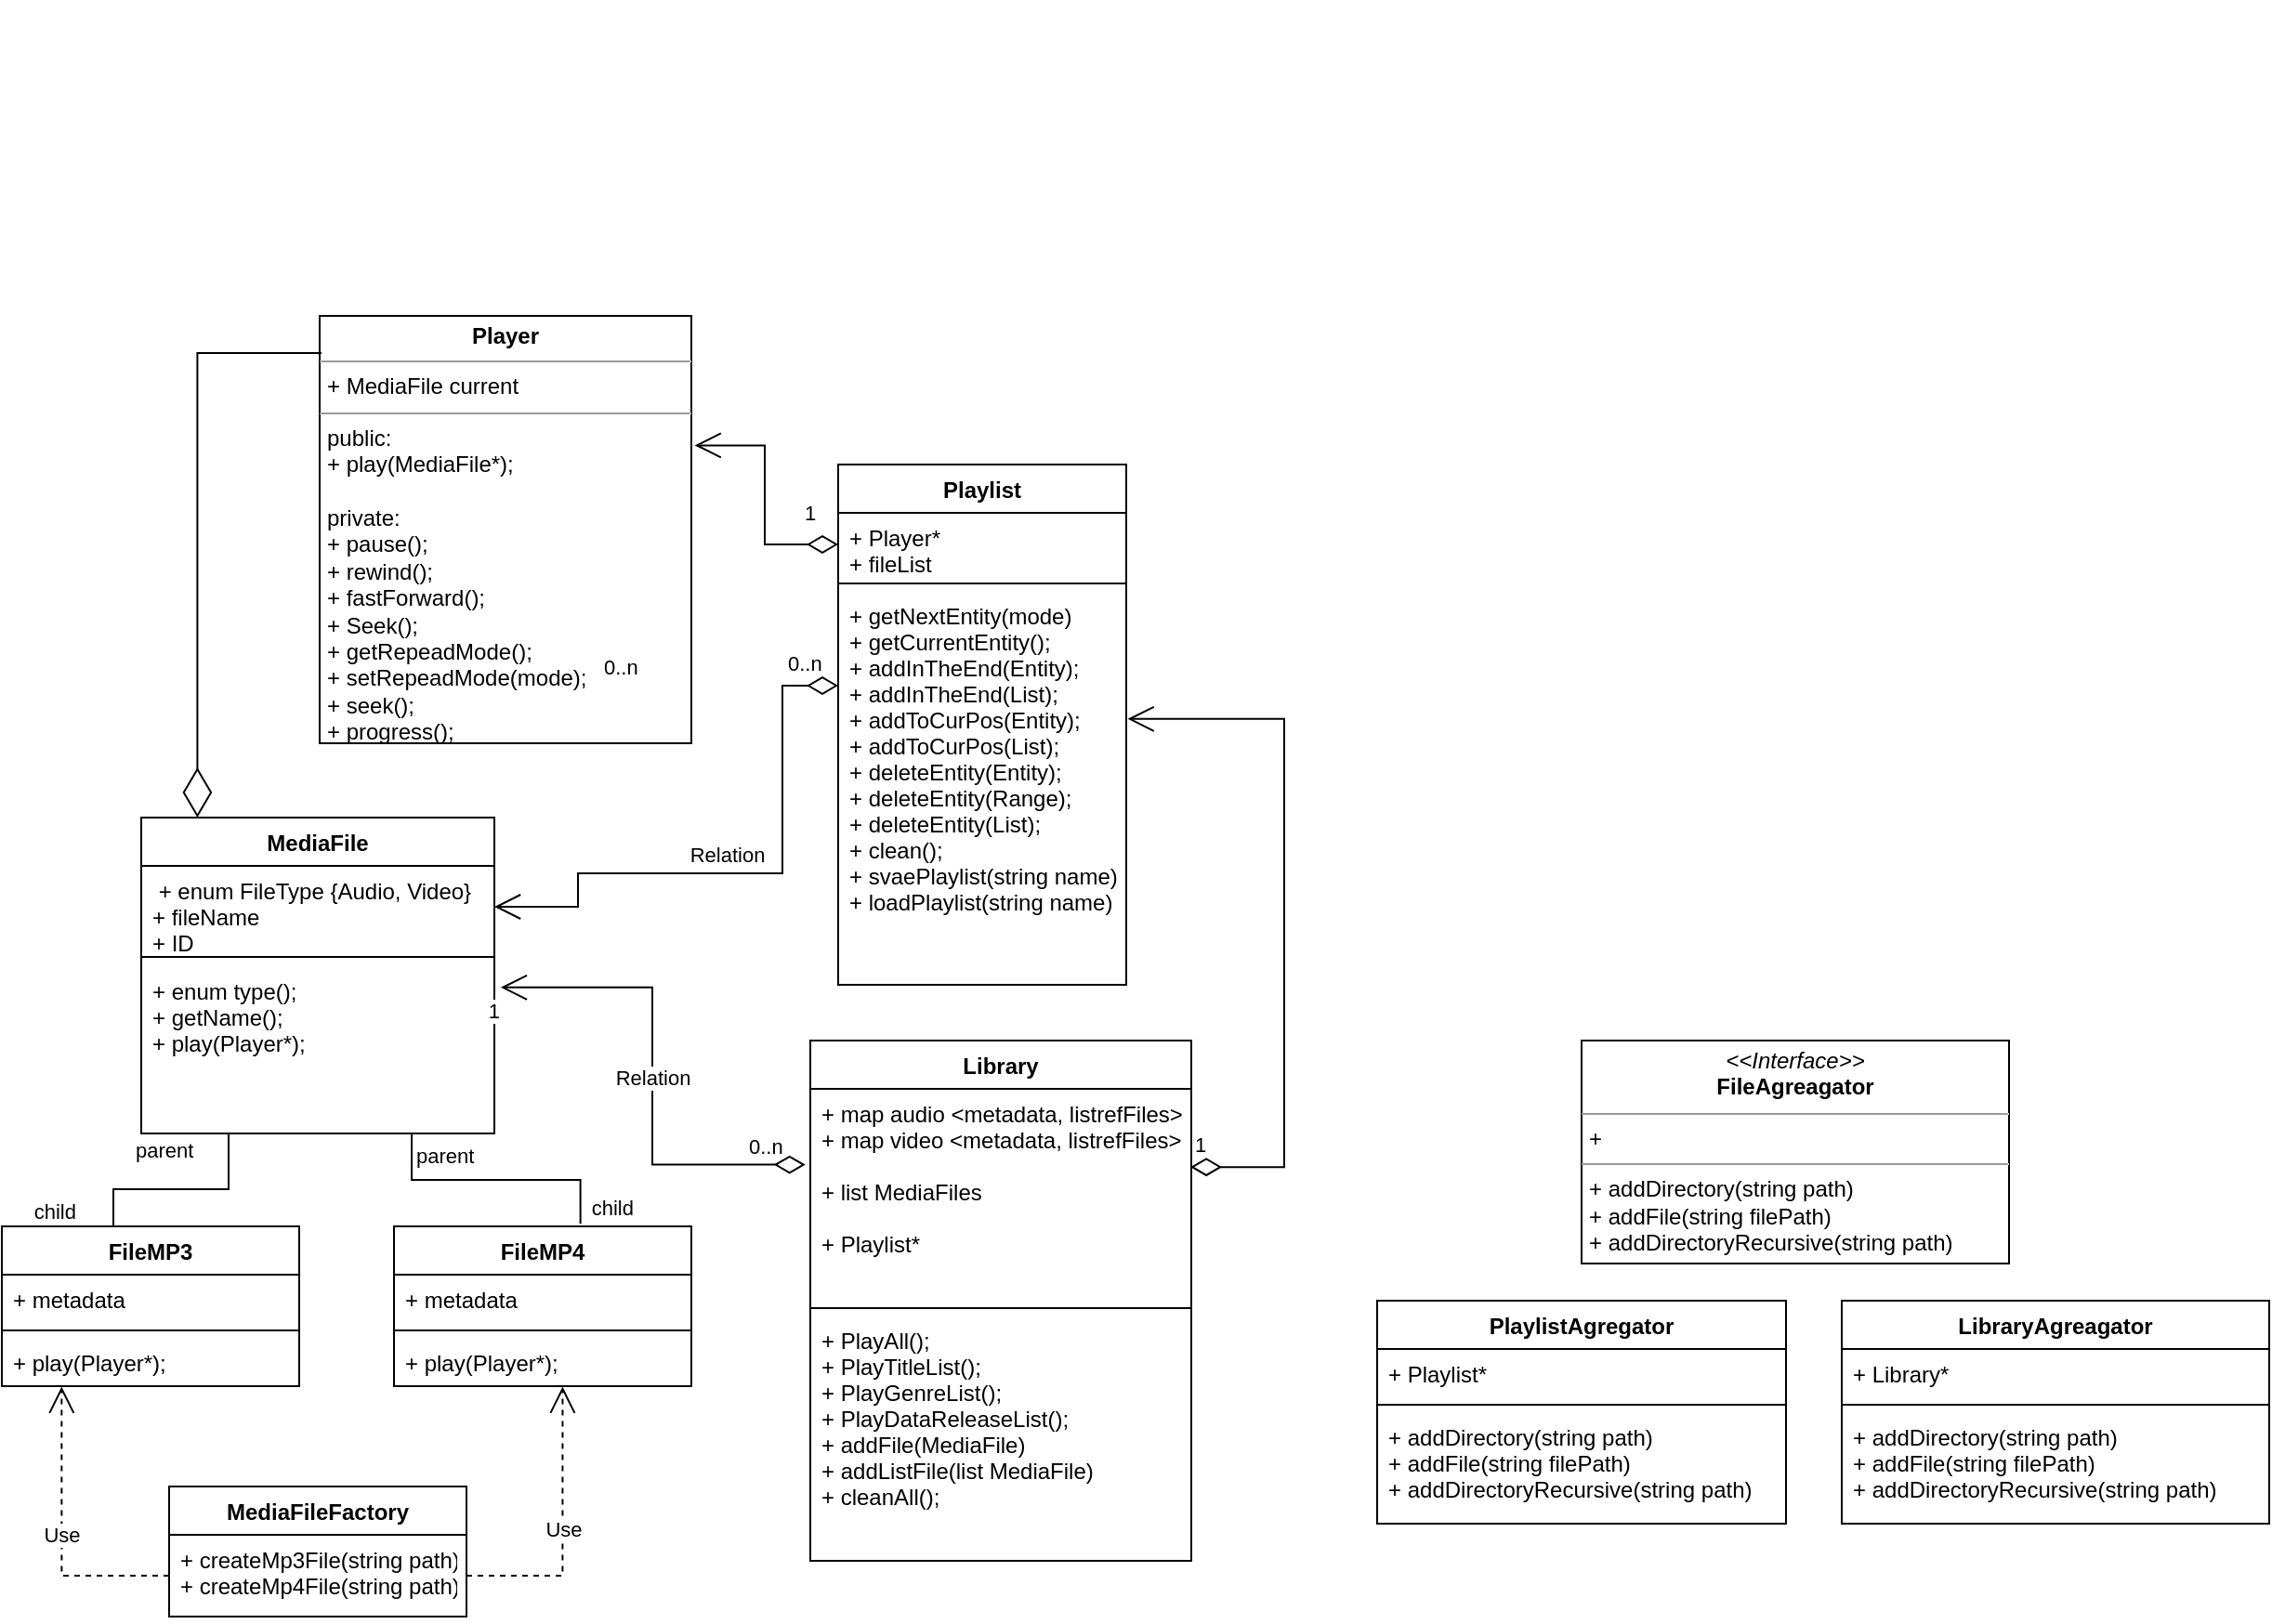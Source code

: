 <mxfile compressed="true" version="15.4.0" type="device"><diagram name="Page-1" id="c4acf3e9-155e-7222-9cf6-157b1a14988f"><mxGraphModel dx="1811" dy="2670" grid="1" gridSize="10" guides="1" tooltips="1" connect="1" arrows="1" fold="1" page="1" pageScale="1" pageWidth="850" pageHeight="1100" background="none" math="0" shadow="0"><root><mxCell id="0"/><mxCell id="1" parent="0"/><mxCell id="mg68praNSwppubRS1h-O-7" value="&lt;p style=&quot;margin: 0px ; margin-top: 4px ; text-align: center&quot;&gt;&lt;b&gt;Player&lt;/b&gt;&lt;/p&gt;&lt;hr size=&quot;1&quot;&gt;&lt;p style=&quot;margin: 0px ; margin-left: 4px&quot;&gt;+ MediaFile current&lt;/p&gt;&lt;hr size=&quot;1&quot;&gt;&lt;p style=&quot;margin: 0px ; margin-left: 4px&quot;&gt;public:&lt;/p&gt;&lt;p style=&quot;margin: 0px ; margin-left: 4px&quot;&gt;+ play(MediaFile*);&amp;nbsp;&lt;/p&gt;&lt;p style=&quot;margin: 0px ; margin-left: 4px&quot;&gt;&lt;br&gt;&lt;/p&gt;&lt;p style=&quot;margin: 0px ; margin-left: 4px&quot;&gt;private:&lt;/p&gt;&lt;p style=&quot;margin: 0px ; margin-left: 4px&quot;&gt;+ pause();&lt;/p&gt;&lt;p style=&quot;margin: 0px ; margin-left: 4px&quot;&gt;+ rewind();&lt;/p&gt;&lt;p style=&quot;margin: 0px ; margin-left: 4px&quot;&gt;+ fastForward();&lt;/p&gt;&lt;p style=&quot;margin: 0px ; margin-left: 4px&quot;&gt;+ Seek();&lt;/p&gt;&lt;p style=&quot;margin: 0px ; margin-left: 4px&quot;&gt;+ getRepeadMode();&lt;/p&gt;&lt;p style=&quot;margin: 0px ; margin-left: 4px&quot;&gt;+ setRepeadMode(mode);&lt;br&gt;&lt;/p&gt;&lt;p style=&quot;margin: 0px ; margin-left: 4px&quot;&gt;+ seek();&lt;/p&gt;&lt;p style=&quot;margin: 0px ; margin-left: 4px&quot;&gt;+ progress();&lt;/p&gt;" style="verticalAlign=top;align=left;overflow=fill;fontSize=12;fontFamily=Helvetica;html=1;" parent="1" vertex="1"><mxGeometry x="161" y="-1150" width="200" height="230" as="geometry"/></mxCell><mxCell id="mg68praNSwppubRS1h-O-39" value="MediaFile" style="swimlane;fontStyle=1;align=center;verticalAlign=top;childLayout=stackLayout;horizontal=1;startSize=26;horizontalStack=0;resizeParent=1;resizeParentMax=0;resizeLast=0;collapsible=1;marginBottom=0;" parent="1" vertex="1"><mxGeometry x="65" y="-880" width="190" height="170" as="geometry"/></mxCell><mxCell id="mg68praNSwppubRS1h-O-40" value=" + enum FileType {Audio, Video}&#10;+ fileName&#10;+ ID&#10;" style="text;strokeColor=none;fillColor=none;align=left;verticalAlign=top;spacingLeft=4;spacingRight=4;overflow=hidden;rotatable=0;points=[[0,0.5],[1,0.5]];portConstraint=eastwest;" parent="mg68praNSwppubRS1h-O-39" vertex="1"><mxGeometry y="26" width="190" height="44" as="geometry"/></mxCell><mxCell id="mg68praNSwppubRS1h-O-41" value="" style="line;strokeWidth=1;fillColor=none;align=left;verticalAlign=middle;spacingTop=-1;spacingLeft=3;spacingRight=3;rotatable=0;labelPosition=right;points=[];portConstraint=eastwest;" parent="mg68praNSwppubRS1h-O-39" vertex="1"><mxGeometry y="70" width="190" height="10" as="geometry"/></mxCell><mxCell id="mg68praNSwppubRS1h-O-42" value="+ enum type();&#10;+ getName();&#10;+ play(Player*);" style="text;strokeColor=none;fillColor=none;align=left;verticalAlign=top;spacingLeft=4;spacingRight=4;overflow=hidden;rotatable=0;points=[[0,0.5],[1,0.5]];portConstraint=eastwest;" parent="mg68praNSwppubRS1h-O-39" vertex="1"><mxGeometry y="80" width="190" height="90" as="geometry"/></mxCell><mxCell id="mg68praNSwppubRS1h-O-48" value="Playlist" style="swimlane;fontStyle=1;align=center;verticalAlign=top;childLayout=stackLayout;horizontal=1;startSize=26;horizontalStack=0;resizeParent=1;resizeParentMax=0;resizeLast=0;collapsible=1;marginBottom=0;" parent="1" vertex="1"><mxGeometry x="440" y="-1070" width="155" height="280" as="geometry"><mxRectangle x="600" y="-1040" width="70" height="26" as="alternateBounds"/></mxGeometry></mxCell><mxCell id="mg68praNSwppubRS1h-O-49" value="+ Player*&#10;+ fileList" style="text;strokeColor=none;fillColor=none;align=left;verticalAlign=top;spacingLeft=4;spacingRight=4;overflow=hidden;rotatable=0;points=[[0,0.5],[1,0.5]];portConstraint=eastwest;" parent="mg68praNSwppubRS1h-O-48" vertex="1"><mxGeometry y="26" width="155" height="34" as="geometry"/></mxCell><mxCell id="mg68praNSwppubRS1h-O-50" value="" style="line;strokeWidth=1;fillColor=none;align=left;verticalAlign=middle;spacingTop=-1;spacingLeft=3;spacingRight=3;rotatable=0;labelPosition=right;points=[];portConstraint=eastwest;" parent="mg68praNSwppubRS1h-O-48" vertex="1"><mxGeometry y="60" width="155" height="8" as="geometry"/></mxCell><mxCell id="mg68praNSwppubRS1h-O-51" value="+ getNextEntity(mode)&#10;+ getCurrentEntity();&#10;+ addInTheEnd(Entity);&#10;+ addInTheEnd(List);&#10;+ addToCurPos(Entity);&#10;+ addToCurPos(List);&#10;+ deleteEntity(Entity);&#10;+ deleteEntity(Range);&#10;+ deleteEntity(List);&#10;+ clean();&#10;+ svaePlaylist(string name)&#10;+ loadPlaylist(string name)" style="text;strokeColor=none;fillColor=none;align=left;verticalAlign=top;spacingLeft=4;spacingRight=4;overflow=hidden;rotatable=0;points=[[0,0.5],[1,0.5]];portConstraint=eastwest;" parent="mg68praNSwppubRS1h-O-48" vertex="1"><mxGeometry y="68" width="155" height="212" as="geometry"/></mxCell><mxCell id="ANN4Prc9fPFq4LbOOFLH-1" value="MediaFileFactory" style="swimlane;fontStyle=1;align=center;verticalAlign=top;childLayout=stackLayout;horizontal=1;startSize=26;horizontalStack=0;resizeParent=1;resizeParentMax=0;resizeLast=0;collapsible=1;marginBottom=0;" parent="1" vertex="1"><mxGeometry x="80" y="-520" width="160" height="70" as="geometry"/></mxCell><mxCell id="ANN4Prc9fPFq4LbOOFLH-4" value="+ createMp3File(string path);&#10;+ createMp4File(string path);" style="text;strokeColor=none;fillColor=none;align=left;verticalAlign=top;spacingLeft=4;spacingRight=4;overflow=hidden;rotatable=0;points=[[0,0.5],[1,0.5]];portConstraint=eastwest;" parent="ANN4Prc9fPFq4LbOOFLH-1" vertex="1"><mxGeometry y="26" width="160" height="44" as="geometry"/></mxCell><mxCell id="ANN4Prc9fPFq4LbOOFLH-9" value="FileMP3" style="swimlane;fontStyle=1;align=center;verticalAlign=top;childLayout=stackLayout;horizontal=1;startSize=26;horizontalStack=0;resizeParent=1;resizeParentMax=0;resizeLast=0;collapsible=1;marginBottom=0;" parent="1" vertex="1"><mxGeometry x="-10" y="-660" width="160" height="86" as="geometry"/></mxCell><mxCell id="ANN4Prc9fPFq4LbOOFLH-10" value="+ metadata" style="text;strokeColor=none;fillColor=none;align=left;verticalAlign=top;spacingLeft=4;spacingRight=4;overflow=hidden;rotatable=0;points=[[0,0.5],[1,0.5]];portConstraint=eastwest;" parent="ANN4Prc9fPFq4LbOOFLH-9" vertex="1"><mxGeometry y="26" width="160" height="26" as="geometry"/></mxCell><mxCell id="ANN4Prc9fPFq4LbOOFLH-11" value="" style="line;strokeWidth=1;fillColor=none;align=left;verticalAlign=middle;spacingTop=-1;spacingLeft=3;spacingRight=3;rotatable=0;labelPosition=right;points=[];portConstraint=eastwest;" parent="ANN4Prc9fPFq4LbOOFLH-9" vertex="1"><mxGeometry y="52" width="160" height="8" as="geometry"/></mxCell><mxCell id="ANN4Prc9fPFq4LbOOFLH-12" value="+ play(Player*);" style="text;strokeColor=none;fillColor=none;align=left;verticalAlign=top;spacingLeft=4;spacingRight=4;overflow=hidden;rotatable=0;points=[[0,0.5],[1,0.5]];portConstraint=eastwest;" parent="ANN4Prc9fPFq4LbOOFLH-9" vertex="1"><mxGeometry y="60" width="160" height="26" as="geometry"/></mxCell><mxCell id="ANN4Prc9fPFq4LbOOFLH-17" value="FileMP4" style="swimlane;fontStyle=1;align=center;verticalAlign=top;childLayout=stackLayout;horizontal=1;startSize=26;horizontalStack=0;resizeParent=1;resizeParentMax=0;resizeLast=0;collapsible=1;marginBottom=0;" parent="1" vertex="1"><mxGeometry x="201" y="-660" width="160" height="86" as="geometry"/></mxCell><mxCell id="ANN4Prc9fPFq4LbOOFLH-18" value="+ metadata" style="text;strokeColor=none;fillColor=none;align=left;verticalAlign=top;spacingLeft=4;spacingRight=4;overflow=hidden;rotatable=0;points=[[0,0.5],[1,0.5]];portConstraint=eastwest;" parent="ANN4Prc9fPFq4LbOOFLH-17" vertex="1"><mxGeometry y="26" width="160" height="26" as="geometry"/></mxCell><mxCell id="ANN4Prc9fPFq4LbOOFLH-19" value="" style="line;strokeWidth=1;fillColor=none;align=left;verticalAlign=middle;spacingTop=-1;spacingLeft=3;spacingRight=3;rotatable=0;labelPosition=right;points=[];portConstraint=eastwest;" parent="ANN4Prc9fPFq4LbOOFLH-17" vertex="1"><mxGeometry y="52" width="160" height="8" as="geometry"/></mxCell><mxCell id="ANN4Prc9fPFq4LbOOFLH-20" value="+ play(Player*);" style="text;strokeColor=none;fillColor=none;align=left;verticalAlign=top;spacingLeft=4;spacingRight=4;overflow=hidden;rotatable=0;points=[[0,0.5],[1,0.5]];portConstraint=eastwest;" parent="ANN4Prc9fPFq4LbOOFLH-17" vertex="1"><mxGeometry y="60" width="160" height="26" as="geometry"/></mxCell><mxCell id="ANN4Prc9fPFq4LbOOFLH-40" value="Library" style="swimlane;fontStyle=1;align=center;verticalAlign=top;childLayout=stackLayout;horizontal=1;startSize=26;horizontalStack=0;resizeParent=1;resizeParentMax=0;resizeLast=0;collapsible=1;marginBottom=0;" parent="1" vertex="1"><mxGeometry x="425" y="-760" width="205" height="280" as="geometry"/></mxCell><mxCell id="ANN4Prc9fPFq4LbOOFLH-41" value="+ map audio &lt;metadata, listrefFiles&gt;&#10;+ map video &lt;metadata, listrefFiles&gt;&#10;&#10;+ list MediaFiles&#10;&#10;+ Playlist*" style="text;strokeColor=none;fillColor=none;align=left;verticalAlign=top;spacingLeft=4;spacingRight=4;overflow=hidden;rotatable=0;points=[[0,0.5],[1,0.5]];portConstraint=eastwest;" parent="ANN4Prc9fPFq4LbOOFLH-40" vertex="1"><mxGeometry y="26" width="205" height="114" as="geometry"/></mxCell><mxCell id="ANN4Prc9fPFq4LbOOFLH-42" value="" style="line;strokeWidth=1;fillColor=none;align=left;verticalAlign=middle;spacingTop=-1;spacingLeft=3;spacingRight=3;rotatable=0;labelPosition=right;points=[];portConstraint=eastwest;" parent="ANN4Prc9fPFq4LbOOFLH-40" vertex="1"><mxGeometry y="140" width="205" height="8" as="geometry"/></mxCell><mxCell id="ANN4Prc9fPFq4LbOOFLH-43" value="+ PlayAll();&#10;+ PlayTitleList();&#10;+ PlayGenreList();&#10;+ PlayDataReleaseList();&#10;+ addFile(MediaFile)&#10;+ addListFile(list MediaFile)&#10;+ cleanAll();" style="text;strokeColor=none;fillColor=none;align=left;verticalAlign=top;spacingLeft=4;spacingRight=4;overflow=hidden;rotatable=0;points=[[0,0.5],[1,0.5]];portConstraint=eastwest;" parent="ANN4Prc9fPFq4LbOOFLH-40" vertex="1"><mxGeometry y="148" width="205" height="132" as="geometry"/></mxCell><mxCell id="ANN4Prc9fPFq4LbOOFLH-46" value="" style="endArrow=none;html=1;edgeStyle=orthogonalEdgeStyle;rounded=0;entryX=0.627;entryY=-0.016;entryDx=0;entryDy=0;entryPerimeter=0;exitX=0.766;exitY=1;exitDx=0;exitDy=0;exitPerimeter=0;" parent="1" source="mg68praNSwppubRS1h-O-42" target="ANN4Prc9fPFq4LbOOFLH-17" edge="1"><mxGeometry relative="1" as="geometry"><mxPoint x="380" y="-950" as="sourcePoint"/><mxPoint x="540" y="-950" as="targetPoint"/></mxGeometry></mxCell><mxCell id="ANN4Prc9fPFq4LbOOFLH-47" value="parent" style="edgeLabel;resizable=0;html=1;align=left;verticalAlign=bottom;" parent="ANN4Prc9fPFq4LbOOFLH-46" connectable="0" vertex="1"><mxGeometry x="-1" relative="1" as="geometry"><mxPoint y="20" as="offset"/></mxGeometry></mxCell><mxCell id="ANN4Prc9fPFq4LbOOFLH-48" value="child" style="edgeLabel;resizable=0;html=1;align=right;verticalAlign=bottom;" parent="ANN4Prc9fPFq4LbOOFLH-46" connectable="0" vertex="1"><mxGeometry x="1" relative="1" as="geometry"><mxPoint x="29" as="offset"/></mxGeometry></mxCell><mxCell id="ANN4Prc9fPFq4LbOOFLH-49" value="" style="endArrow=none;html=1;edgeStyle=orthogonalEdgeStyle;rounded=0;entryX=0.25;entryY=0;entryDx=0;entryDy=0;" parent="1" target="ANN4Prc9fPFq4LbOOFLH-9" edge="1"><mxGeometry relative="1" as="geometry"><mxPoint x="112" y="-710" as="sourcePoint"/><mxPoint x="430" y="-707" as="targetPoint"/><Array as="points"><mxPoint x="112" y="-680"/><mxPoint x="50" y="-680"/></Array></mxGeometry></mxCell><mxCell id="ANN4Prc9fPFq4LbOOFLH-50" value="parent" style="edgeLabel;resizable=0;html=1;align=left;verticalAlign=bottom;" parent="ANN4Prc9fPFq4LbOOFLH-49" connectable="0" vertex="1"><mxGeometry x="-1" relative="1" as="geometry"><mxPoint x="-52" y="17" as="offset"/></mxGeometry></mxCell><mxCell id="ANN4Prc9fPFq4LbOOFLH-51" value="child" style="edgeLabel;resizable=0;html=1;align=right;verticalAlign=bottom;" parent="ANN4Prc9fPFq4LbOOFLH-49" connectable="0" vertex="1"><mxGeometry x="1" relative="1" as="geometry"/></mxCell><mxCell id="ANN4Prc9fPFq4LbOOFLH-63" value="Use" style="endArrow=open;endSize=12;dashed=1;html=1;rounded=0;edgeStyle=orthogonalEdgeStyle;exitX=0;exitY=0.5;exitDx=0;exitDy=0;entryX=0.201;entryY=1.012;entryDx=0;entryDy=0;entryPerimeter=0;" parent="1" source="ANN4Prc9fPFq4LbOOFLH-4" target="ANN4Prc9fPFq4LbOOFLH-12" edge="1"><mxGeometry width="160" relative="1" as="geometry"><mxPoint x="380" y="-690" as="sourcePoint"/><mxPoint x="540" y="-690" as="targetPoint"/></mxGeometry></mxCell><mxCell id="ANN4Prc9fPFq4LbOOFLH-64" value="Use" style="endArrow=open;endSize=12;dashed=1;html=1;rounded=0;edgeStyle=orthogonalEdgeStyle;exitX=1;exitY=0.5;exitDx=0;exitDy=0;entryX=0.567;entryY=1.012;entryDx=0;entryDy=0;entryPerimeter=0;" parent="1" source="ANN4Prc9fPFq4LbOOFLH-4" target="ANN4Prc9fPFq4LbOOFLH-20" edge="1"><mxGeometry width="160" relative="1" as="geometry"><mxPoint x="380" y="-690" as="sourcePoint"/><mxPoint x="540" y="-690" as="targetPoint"/></mxGeometry></mxCell><mxCell id="ANN4Prc9fPFq4LbOOFLH-69" value="" style="endArrow=diamondThin;endFill=0;endSize=24;html=1;rounded=0;edgeStyle=orthogonalEdgeStyle;entryX=0.159;entryY=0;entryDx=0;entryDy=0;entryPerimeter=0;" parent="1" target="mg68praNSwppubRS1h-O-39" edge="1"><mxGeometry width="160" relative="1" as="geometry"><mxPoint x="162" y="-1130" as="sourcePoint"/><mxPoint x="630" y="-1030" as="targetPoint"/><Array as="points"><mxPoint x="162" y="-1130"/><mxPoint x="95" y="-1130"/></Array></mxGeometry></mxCell><mxCell id="ANN4Prc9fPFq4LbOOFLH-71" value="Relation" style="endArrow=open;html=1;endSize=12;startArrow=diamondThin;startSize=14;startFill=0;edgeStyle=orthogonalEdgeStyle;rounded=0;entryX=1;entryY=0.5;entryDx=0;entryDy=0;" parent="1" source="mg68praNSwppubRS1h-O-51" target="mg68praNSwppubRS1h-O-40" edge="1"><mxGeometry x="0.059" y="-10" relative="1" as="geometry"><mxPoint x="110" y="-970" as="sourcePoint"/><mxPoint x="270" y="-970" as="targetPoint"/><Array as="points"><mxPoint x="410" y="-951"/><mxPoint x="410" y="-850"/><mxPoint x="300" y="-850"/><mxPoint x="300" y="-832"/></Array><mxPoint as="offset"/></mxGeometry></mxCell><mxCell id="ANN4Prc9fPFq4LbOOFLH-72" value="0..n" style="edgeLabel;resizable=0;html=1;align=left;verticalAlign=top;" parent="ANN4Prc9fPFq4LbOOFLH-71" connectable="0" vertex="1"><mxGeometry x="-1" relative="1" as="geometry"><mxPoint x="-128" y="-23" as="offset"/></mxGeometry></mxCell><mxCell id="ANN4Prc9fPFq4LbOOFLH-77" value="0..n" style="edgeLabel;resizable=0;html=1;align=left;verticalAlign=top;" parent="1" connectable="0" vertex="1"><mxGeometry x="201.005" y="-1320" as="geometry"><mxPoint x="210" y="344" as="offset"/></mxGeometry></mxCell><mxCell id="ANN4Prc9fPFq4LbOOFLH-98" value="&lt;p style=&quot;margin: 0px ; margin-top: 4px ; text-align: center&quot;&gt;&lt;i&gt;&amp;lt;&amp;lt;Interface&amp;gt;&amp;gt;&lt;/i&gt;&lt;br&gt;&lt;b&gt;FileAgreagator&lt;/b&gt;&lt;/p&gt;&lt;hr size=&quot;1&quot;&gt;&lt;p style=&quot;margin: 0px ; margin-left: 4px&quot;&gt;+&amp;nbsp;&lt;br&gt;&lt;/p&gt;&lt;hr size=&quot;1&quot;&gt;&lt;p style=&quot;margin: 0px ; margin-left: 4px&quot;&gt;+ addDirectory(string path)&lt;/p&gt;&lt;p style=&quot;margin: 0px ; margin-left: 4px&quot;&gt;+ addFile(string filePath)&lt;/p&gt;&lt;p style=&quot;margin: 0px ; margin-left: 4px&quot;&gt;+ addDirectoryRecursive(string path)&lt;/p&gt;" style="verticalAlign=top;align=left;overflow=fill;fontSize=12;fontFamily=Helvetica;html=1;" parent="1" vertex="1"><mxGeometry x="840" y="-760" width="230" height="120" as="geometry"/></mxCell><mxCell id="ANN4Prc9fPFq4LbOOFLH-99" value="PlaylistAgregator" style="swimlane;fontStyle=1;align=center;verticalAlign=top;childLayout=stackLayout;horizontal=1;startSize=26;horizontalStack=0;resizeParent=1;resizeParentMax=0;resizeLast=0;collapsible=1;marginBottom=0;" parent="1" vertex="1"><mxGeometry x="730" y="-620" width="220" height="120" as="geometry"/></mxCell><mxCell id="ANN4Prc9fPFq4LbOOFLH-100" value="+ Playlist* " style="text;strokeColor=none;fillColor=none;align=left;verticalAlign=top;spacingLeft=4;spacingRight=4;overflow=hidden;rotatable=0;points=[[0,0.5],[1,0.5]];portConstraint=eastwest;" parent="ANN4Prc9fPFq4LbOOFLH-99" vertex="1"><mxGeometry y="26" width="220" height="26" as="geometry"/></mxCell><mxCell id="ANN4Prc9fPFq4LbOOFLH-101" value="" style="line;strokeWidth=1;fillColor=none;align=left;verticalAlign=middle;spacingTop=-1;spacingLeft=3;spacingRight=3;rotatable=0;labelPosition=right;points=[];portConstraint=eastwest;" parent="ANN4Prc9fPFq4LbOOFLH-99" vertex="1"><mxGeometry y="52" width="220" height="8" as="geometry"/></mxCell><mxCell id="ANN4Prc9fPFq4LbOOFLH-102" value="+ addDirectory(string path)&#10;+ addFile(string filePath)&#10;+ addDirectoryRecursive(string path)" style="text;strokeColor=none;fillColor=none;align=left;verticalAlign=top;spacingLeft=4;spacingRight=4;overflow=hidden;rotatable=0;points=[[0,0.5],[1,0.5]];portConstraint=eastwest;" parent="ANN4Prc9fPFq4LbOOFLH-99" vertex="1"><mxGeometry y="60" width="220" height="60" as="geometry"/></mxCell><mxCell id="ANN4Prc9fPFq4LbOOFLH-103" value="LibraryAgreagator" style="swimlane;fontStyle=1;align=center;verticalAlign=top;childLayout=stackLayout;horizontal=1;startSize=26;horizontalStack=0;resizeParent=1;resizeParentMax=0;resizeLast=0;collapsible=1;marginBottom=0;" parent="1" vertex="1"><mxGeometry x="980" y="-620" width="230" height="120" as="geometry"/></mxCell><mxCell id="ANN4Prc9fPFq4LbOOFLH-104" value="+ Library*" style="text;strokeColor=none;fillColor=none;align=left;verticalAlign=top;spacingLeft=4;spacingRight=4;overflow=hidden;rotatable=0;points=[[0,0.5],[1,0.5]];portConstraint=eastwest;" parent="ANN4Prc9fPFq4LbOOFLH-103" vertex="1"><mxGeometry y="26" width="230" height="26" as="geometry"/></mxCell><mxCell id="ANN4Prc9fPFq4LbOOFLH-105" value="" style="line;strokeWidth=1;fillColor=none;align=left;verticalAlign=middle;spacingTop=-1;spacingLeft=3;spacingRight=3;rotatable=0;labelPosition=right;points=[];portConstraint=eastwest;" parent="ANN4Prc9fPFq4LbOOFLH-103" vertex="1"><mxGeometry y="52" width="230" height="8" as="geometry"/></mxCell><mxCell id="ANN4Prc9fPFq4LbOOFLH-106" value="+ addDirectory(string path)&#10;+ addFile(string filePath)&#10;+ addDirectoryRecursive(string path)" style="text;strokeColor=none;fillColor=none;align=left;verticalAlign=top;spacingLeft=4;spacingRight=4;overflow=hidden;rotatable=0;points=[[0,0.5],[1,0.5]];portConstraint=eastwest;" parent="ANN4Prc9fPFq4LbOOFLH-103" vertex="1"><mxGeometry y="60" width="230" height="60" as="geometry"/></mxCell><mxCell id="ANN4Prc9fPFq4LbOOFLH-108" value="1" style="endArrow=open;html=1;endSize=12;startArrow=diamondThin;startSize=14;startFill=0;edgeStyle=orthogonalEdgeStyle;align=left;verticalAlign=bottom;rounded=0;exitX=0;exitY=0.5;exitDx=0;exitDy=0;entryX=1.009;entryY=0.303;entryDx=0;entryDy=0;entryPerimeter=0;" parent="1" source="mg68praNSwppubRS1h-O-49" target="mg68praNSwppubRS1h-O-7" edge="1"><mxGeometry x="-0.694" y="-8" relative="1" as="geometry"><mxPoint x="750" y="-1150" as="sourcePoint"/><mxPoint x="750" y="-950" as="targetPoint"/><mxPoint as="offset"/></mxGeometry></mxCell><mxCell id="ANN4Prc9fPFq4LbOOFLH-109" value="1" style="endArrow=open;html=1;endSize=12;startArrow=diamondThin;startSize=14;startFill=0;edgeStyle=orthogonalEdgeStyle;align=left;verticalAlign=bottom;rounded=0;exitX=0.998;exitY=0.369;exitDx=0;exitDy=0;exitPerimeter=0;entryX=1.005;entryY=0.325;entryDx=0;entryDy=0;entryPerimeter=0;" parent="1" source="ANN4Prc9fPFq4LbOOFLH-41" target="mg68praNSwppubRS1h-O-51" edge="1"><mxGeometry x="-1" y="3" relative="1" as="geometry"><mxPoint x="655" y="-690" as="sourcePoint"/><mxPoint x="815" y="-690" as="targetPoint"/><Array as="points"><mxPoint x="680" y="-692"/><mxPoint x="680" y="-933"/></Array></mxGeometry></mxCell><mxCell id="ANN4Prc9fPFq4LbOOFLH-110" value="Relation" style="endArrow=open;html=1;endSize=12;startArrow=diamondThin;startSize=14;startFill=0;edgeStyle=orthogonalEdgeStyle;rounded=0;exitX=-0.013;exitY=0.358;exitDx=0;exitDy=0;exitPerimeter=0;entryX=1.018;entryY=0.127;entryDx=0;entryDy=0;entryPerimeter=0;" parent="1" source="ANN4Prc9fPFq4LbOOFLH-41" target="mg68praNSwppubRS1h-O-42" edge="1"><mxGeometry relative="1" as="geometry"><mxPoint x="310" y="-880" as="sourcePoint"/><mxPoint x="470" y="-880" as="targetPoint"/></mxGeometry></mxCell><mxCell id="ANN4Prc9fPFq4LbOOFLH-112" value="1" style="edgeLabel;resizable=0;html=1;align=right;verticalAlign=top;" parent="ANN4Prc9fPFq4LbOOFLH-110" connectable="0" vertex="1"><mxGeometry x="1" relative="1" as="geometry"/></mxCell><mxCell id="ANN4Prc9fPFq4LbOOFLH-113" value="0..n" style="edgeLabel;resizable=0;html=1;align=left;verticalAlign=top;" parent="1" connectable="0" vertex="1"><mxGeometry x="180.005" y="-1060" as="geometry"><mxPoint x="210" y="344" as="offset"/></mxGeometry></mxCell></root></mxGraphModel></diagram></mxfile>